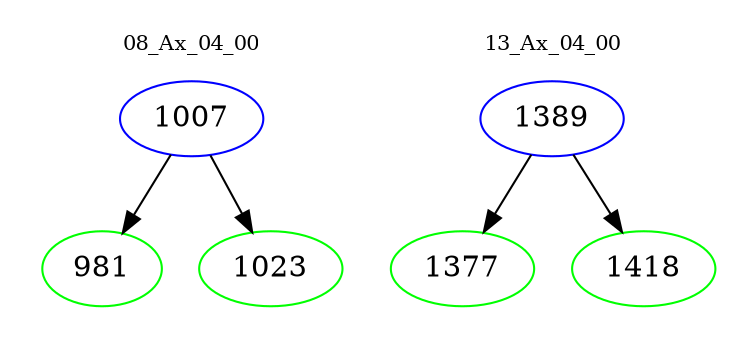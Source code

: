 digraph{
subgraph cluster_0 {
color = white
label = "08_Ax_04_00";
fontsize=10;
T0_1007 [label="1007", color="blue"]
T0_1007 -> T0_981 [color="black"]
T0_981 [label="981", color="green"]
T0_1007 -> T0_1023 [color="black"]
T0_1023 [label="1023", color="green"]
}
subgraph cluster_1 {
color = white
label = "13_Ax_04_00";
fontsize=10;
T1_1389 [label="1389", color="blue"]
T1_1389 -> T1_1377 [color="black"]
T1_1377 [label="1377", color="green"]
T1_1389 -> T1_1418 [color="black"]
T1_1418 [label="1418", color="green"]
}
}
